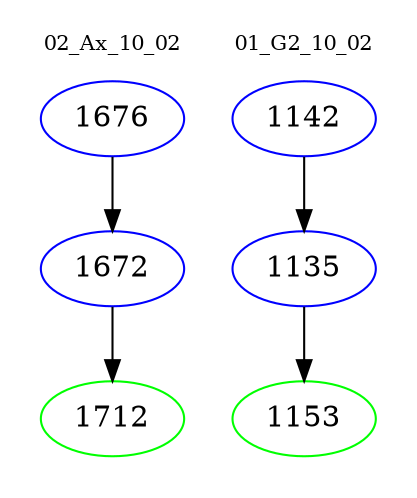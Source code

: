 digraph{
subgraph cluster_0 {
color = white
label = "02_Ax_10_02";
fontsize=10;
T0_1676 [label="1676", color="blue"]
T0_1676 -> T0_1672 [color="black"]
T0_1672 [label="1672", color="blue"]
T0_1672 -> T0_1712 [color="black"]
T0_1712 [label="1712", color="green"]
}
subgraph cluster_1 {
color = white
label = "01_G2_10_02";
fontsize=10;
T1_1142 [label="1142", color="blue"]
T1_1142 -> T1_1135 [color="black"]
T1_1135 [label="1135", color="blue"]
T1_1135 -> T1_1153 [color="black"]
T1_1153 [label="1153", color="green"]
}
}

